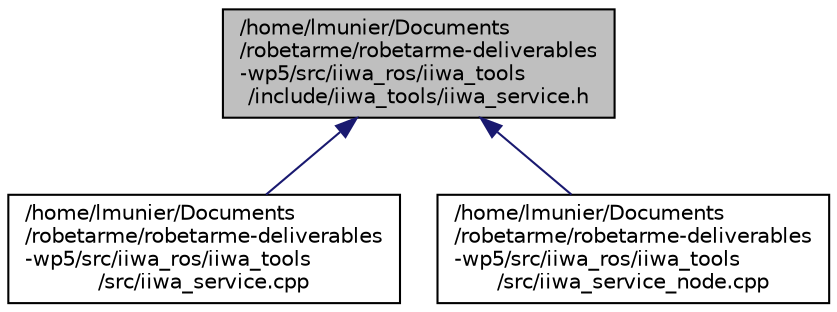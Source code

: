 digraph "/home/lmunier/Documents/robetarme/robetarme-deliverables-wp5/src/iiwa_ros/iiwa_tools/include/iiwa_tools/iiwa_service.h"
{
 // LATEX_PDF_SIZE
  edge [fontname="Helvetica",fontsize="10",labelfontname="Helvetica",labelfontsize="10"];
  node [fontname="Helvetica",fontsize="10",shape=record];
  Node1 [label="/home/lmunier/Documents\l/robetarme/robetarme-deliverables\l-wp5/src/iiwa_ros/iiwa_tools\l/include/iiwa_tools/iiwa_service.h",height=0.2,width=0.4,color="black", fillcolor="grey75", style="filled", fontcolor="black",tooltip=" "];
  Node1 -> Node2 [dir="back",color="midnightblue",fontsize="10",style="solid",fontname="Helvetica"];
  Node2 [label="/home/lmunier/Documents\l/robetarme/robetarme-deliverables\l-wp5/src/iiwa_ros/iiwa_tools\l/src/iiwa_service.cpp",height=0.2,width=0.4,color="black", fillcolor="white", style="filled",URL="$iiwa__service_8cpp.html",tooltip=" "];
  Node1 -> Node3 [dir="back",color="midnightblue",fontsize="10",style="solid",fontname="Helvetica"];
  Node3 [label="/home/lmunier/Documents\l/robetarme/robetarme-deliverables\l-wp5/src/iiwa_ros/iiwa_tools\l/src/iiwa_service_node.cpp",height=0.2,width=0.4,color="black", fillcolor="white", style="filled",URL="$iiwa__service__node_8cpp.html",tooltip=" "];
}
